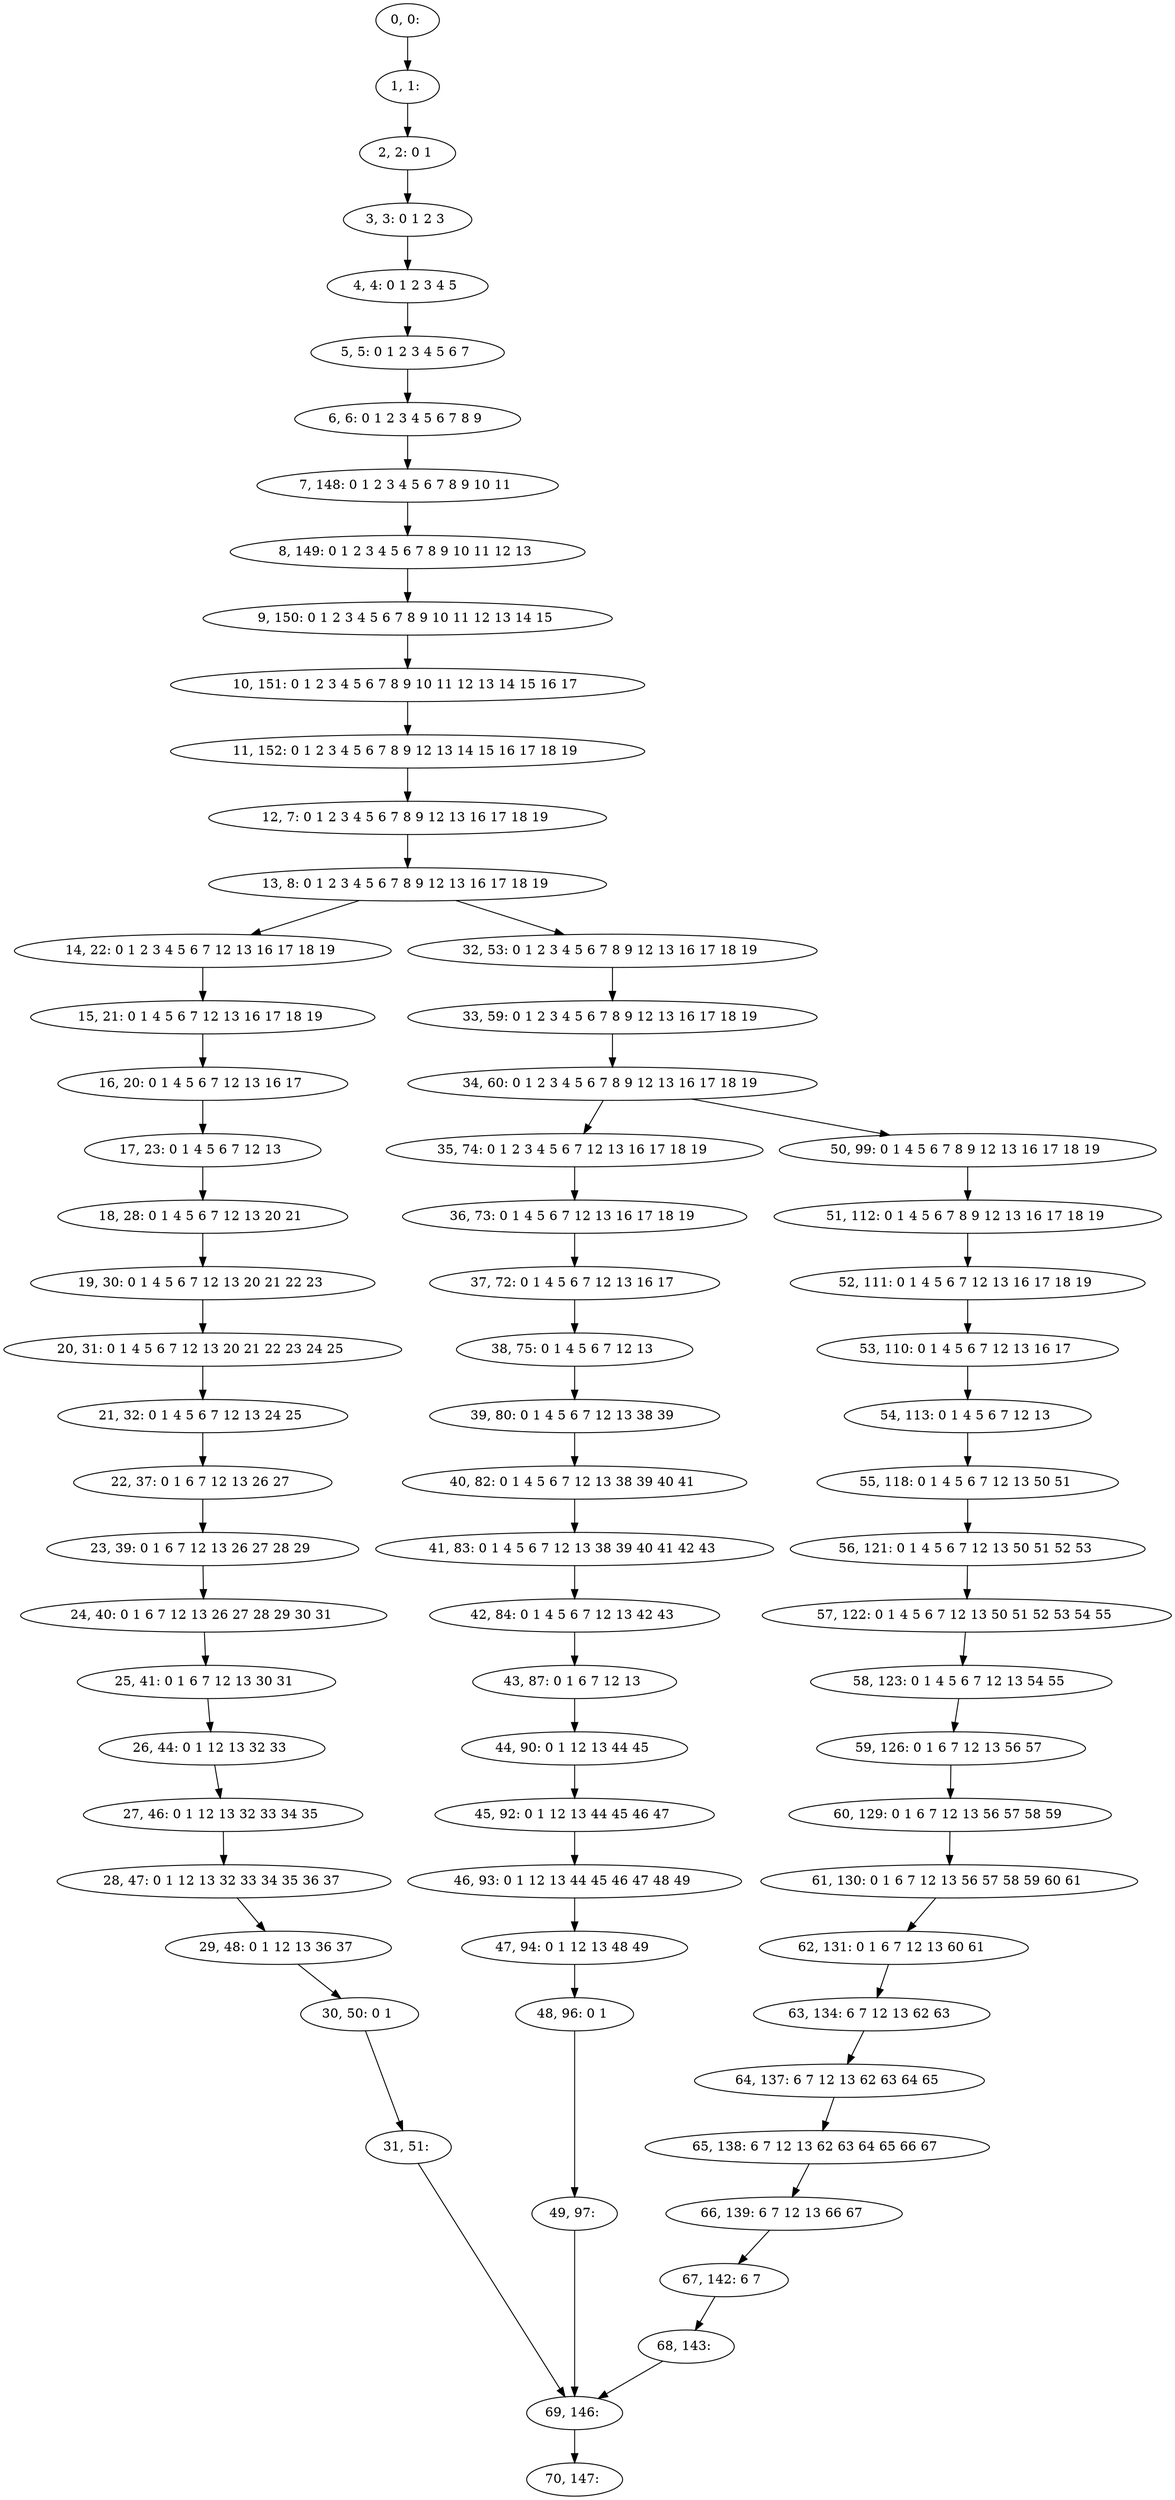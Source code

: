 digraph G {
0[label="0, 0: "];
1[label="1, 1: "];
2[label="2, 2: 0 1 "];
3[label="3, 3: 0 1 2 3 "];
4[label="4, 4: 0 1 2 3 4 5 "];
5[label="5, 5: 0 1 2 3 4 5 6 7 "];
6[label="6, 6: 0 1 2 3 4 5 6 7 8 9 "];
7[label="7, 148: 0 1 2 3 4 5 6 7 8 9 10 11 "];
8[label="8, 149: 0 1 2 3 4 5 6 7 8 9 10 11 12 13 "];
9[label="9, 150: 0 1 2 3 4 5 6 7 8 9 10 11 12 13 14 15 "];
10[label="10, 151: 0 1 2 3 4 5 6 7 8 9 10 11 12 13 14 15 16 17 "];
11[label="11, 152: 0 1 2 3 4 5 6 7 8 9 12 13 14 15 16 17 18 19 "];
12[label="12, 7: 0 1 2 3 4 5 6 7 8 9 12 13 16 17 18 19 "];
13[label="13, 8: 0 1 2 3 4 5 6 7 8 9 12 13 16 17 18 19 "];
14[label="14, 22: 0 1 2 3 4 5 6 7 12 13 16 17 18 19 "];
15[label="15, 21: 0 1 4 5 6 7 12 13 16 17 18 19 "];
16[label="16, 20: 0 1 4 5 6 7 12 13 16 17 "];
17[label="17, 23: 0 1 4 5 6 7 12 13 "];
18[label="18, 28: 0 1 4 5 6 7 12 13 20 21 "];
19[label="19, 30: 0 1 4 5 6 7 12 13 20 21 22 23 "];
20[label="20, 31: 0 1 4 5 6 7 12 13 20 21 22 23 24 25 "];
21[label="21, 32: 0 1 4 5 6 7 12 13 24 25 "];
22[label="22, 37: 0 1 6 7 12 13 26 27 "];
23[label="23, 39: 0 1 6 7 12 13 26 27 28 29 "];
24[label="24, 40: 0 1 6 7 12 13 26 27 28 29 30 31 "];
25[label="25, 41: 0 1 6 7 12 13 30 31 "];
26[label="26, 44: 0 1 12 13 32 33 "];
27[label="27, 46: 0 1 12 13 32 33 34 35 "];
28[label="28, 47: 0 1 12 13 32 33 34 35 36 37 "];
29[label="29, 48: 0 1 12 13 36 37 "];
30[label="30, 50: 0 1 "];
31[label="31, 51: "];
32[label="32, 53: 0 1 2 3 4 5 6 7 8 9 12 13 16 17 18 19 "];
33[label="33, 59: 0 1 2 3 4 5 6 7 8 9 12 13 16 17 18 19 "];
34[label="34, 60: 0 1 2 3 4 5 6 7 8 9 12 13 16 17 18 19 "];
35[label="35, 74: 0 1 2 3 4 5 6 7 12 13 16 17 18 19 "];
36[label="36, 73: 0 1 4 5 6 7 12 13 16 17 18 19 "];
37[label="37, 72: 0 1 4 5 6 7 12 13 16 17 "];
38[label="38, 75: 0 1 4 5 6 7 12 13 "];
39[label="39, 80: 0 1 4 5 6 7 12 13 38 39 "];
40[label="40, 82: 0 1 4 5 6 7 12 13 38 39 40 41 "];
41[label="41, 83: 0 1 4 5 6 7 12 13 38 39 40 41 42 43 "];
42[label="42, 84: 0 1 4 5 6 7 12 13 42 43 "];
43[label="43, 87: 0 1 6 7 12 13 "];
44[label="44, 90: 0 1 12 13 44 45 "];
45[label="45, 92: 0 1 12 13 44 45 46 47 "];
46[label="46, 93: 0 1 12 13 44 45 46 47 48 49 "];
47[label="47, 94: 0 1 12 13 48 49 "];
48[label="48, 96: 0 1 "];
49[label="49, 97: "];
50[label="50, 99: 0 1 4 5 6 7 8 9 12 13 16 17 18 19 "];
51[label="51, 112: 0 1 4 5 6 7 8 9 12 13 16 17 18 19 "];
52[label="52, 111: 0 1 4 5 6 7 12 13 16 17 18 19 "];
53[label="53, 110: 0 1 4 5 6 7 12 13 16 17 "];
54[label="54, 113: 0 1 4 5 6 7 12 13 "];
55[label="55, 118: 0 1 4 5 6 7 12 13 50 51 "];
56[label="56, 121: 0 1 4 5 6 7 12 13 50 51 52 53 "];
57[label="57, 122: 0 1 4 5 6 7 12 13 50 51 52 53 54 55 "];
58[label="58, 123: 0 1 4 5 6 7 12 13 54 55 "];
59[label="59, 126: 0 1 6 7 12 13 56 57 "];
60[label="60, 129: 0 1 6 7 12 13 56 57 58 59 "];
61[label="61, 130: 0 1 6 7 12 13 56 57 58 59 60 61 "];
62[label="62, 131: 0 1 6 7 12 13 60 61 "];
63[label="63, 134: 6 7 12 13 62 63 "];
64[label="64, 137: 6 7 12 13 62 63 64 65 "];
65[label="65, 138: 6 7 12 13 62 63 64 65 66 67 "];
66[label="66, 139: 6 7 12 13 66 67 "];
67[label="67, 142: 6 7 "];
68[label="68, 143: "];
69[label="69, 146: "];
70[label="70, 147: "];
0->1 ;
1->2 ;
2->3 ;
3->4 ;
4->5 ;
5->6 ;
6->7 ;
7->8 ;
8->9 ;
9->10 ;
10->11 ;
11->12 ;
12->13 ;
13->14 ;
13->32 ;
14->15 ;
15->16 ;
16->17 ;
17->18 ;
18->19 ;
19->20 ;
20->21 ;
21->22 ;
22->23 ;
23->24 ;
24->25 ;
25->26 ;
26->27 ;
27->28 ;
28->29 ;
29->30 ;
30->31 ;
31->69 ;
32->33 ;
33->34 ;
34->35 ;
34->50 ;
35->36 ;
36->37 ;
37->38 ;
38->39 ;
39->40 ;
40->41 ;
41->42 ;
42->43 ;
43->44 ;
44->45 ;
45->46 ;
46->47 ;
47->48 ;
48->49 ;
49->69 ;
50->51 ;
51->52 ;
52->53 ;
53->54 ;
54->55 ;
55->56 ;
56->57 ;
57->58 ;
58->59 ;
59->60 ;
60->61 ;
61->62 ;
62->63 ;
63->64 ;
64->65 ;
65->66 ;
66->67 ;
67->68 ;
68->69 ;
69->70 ;
}
